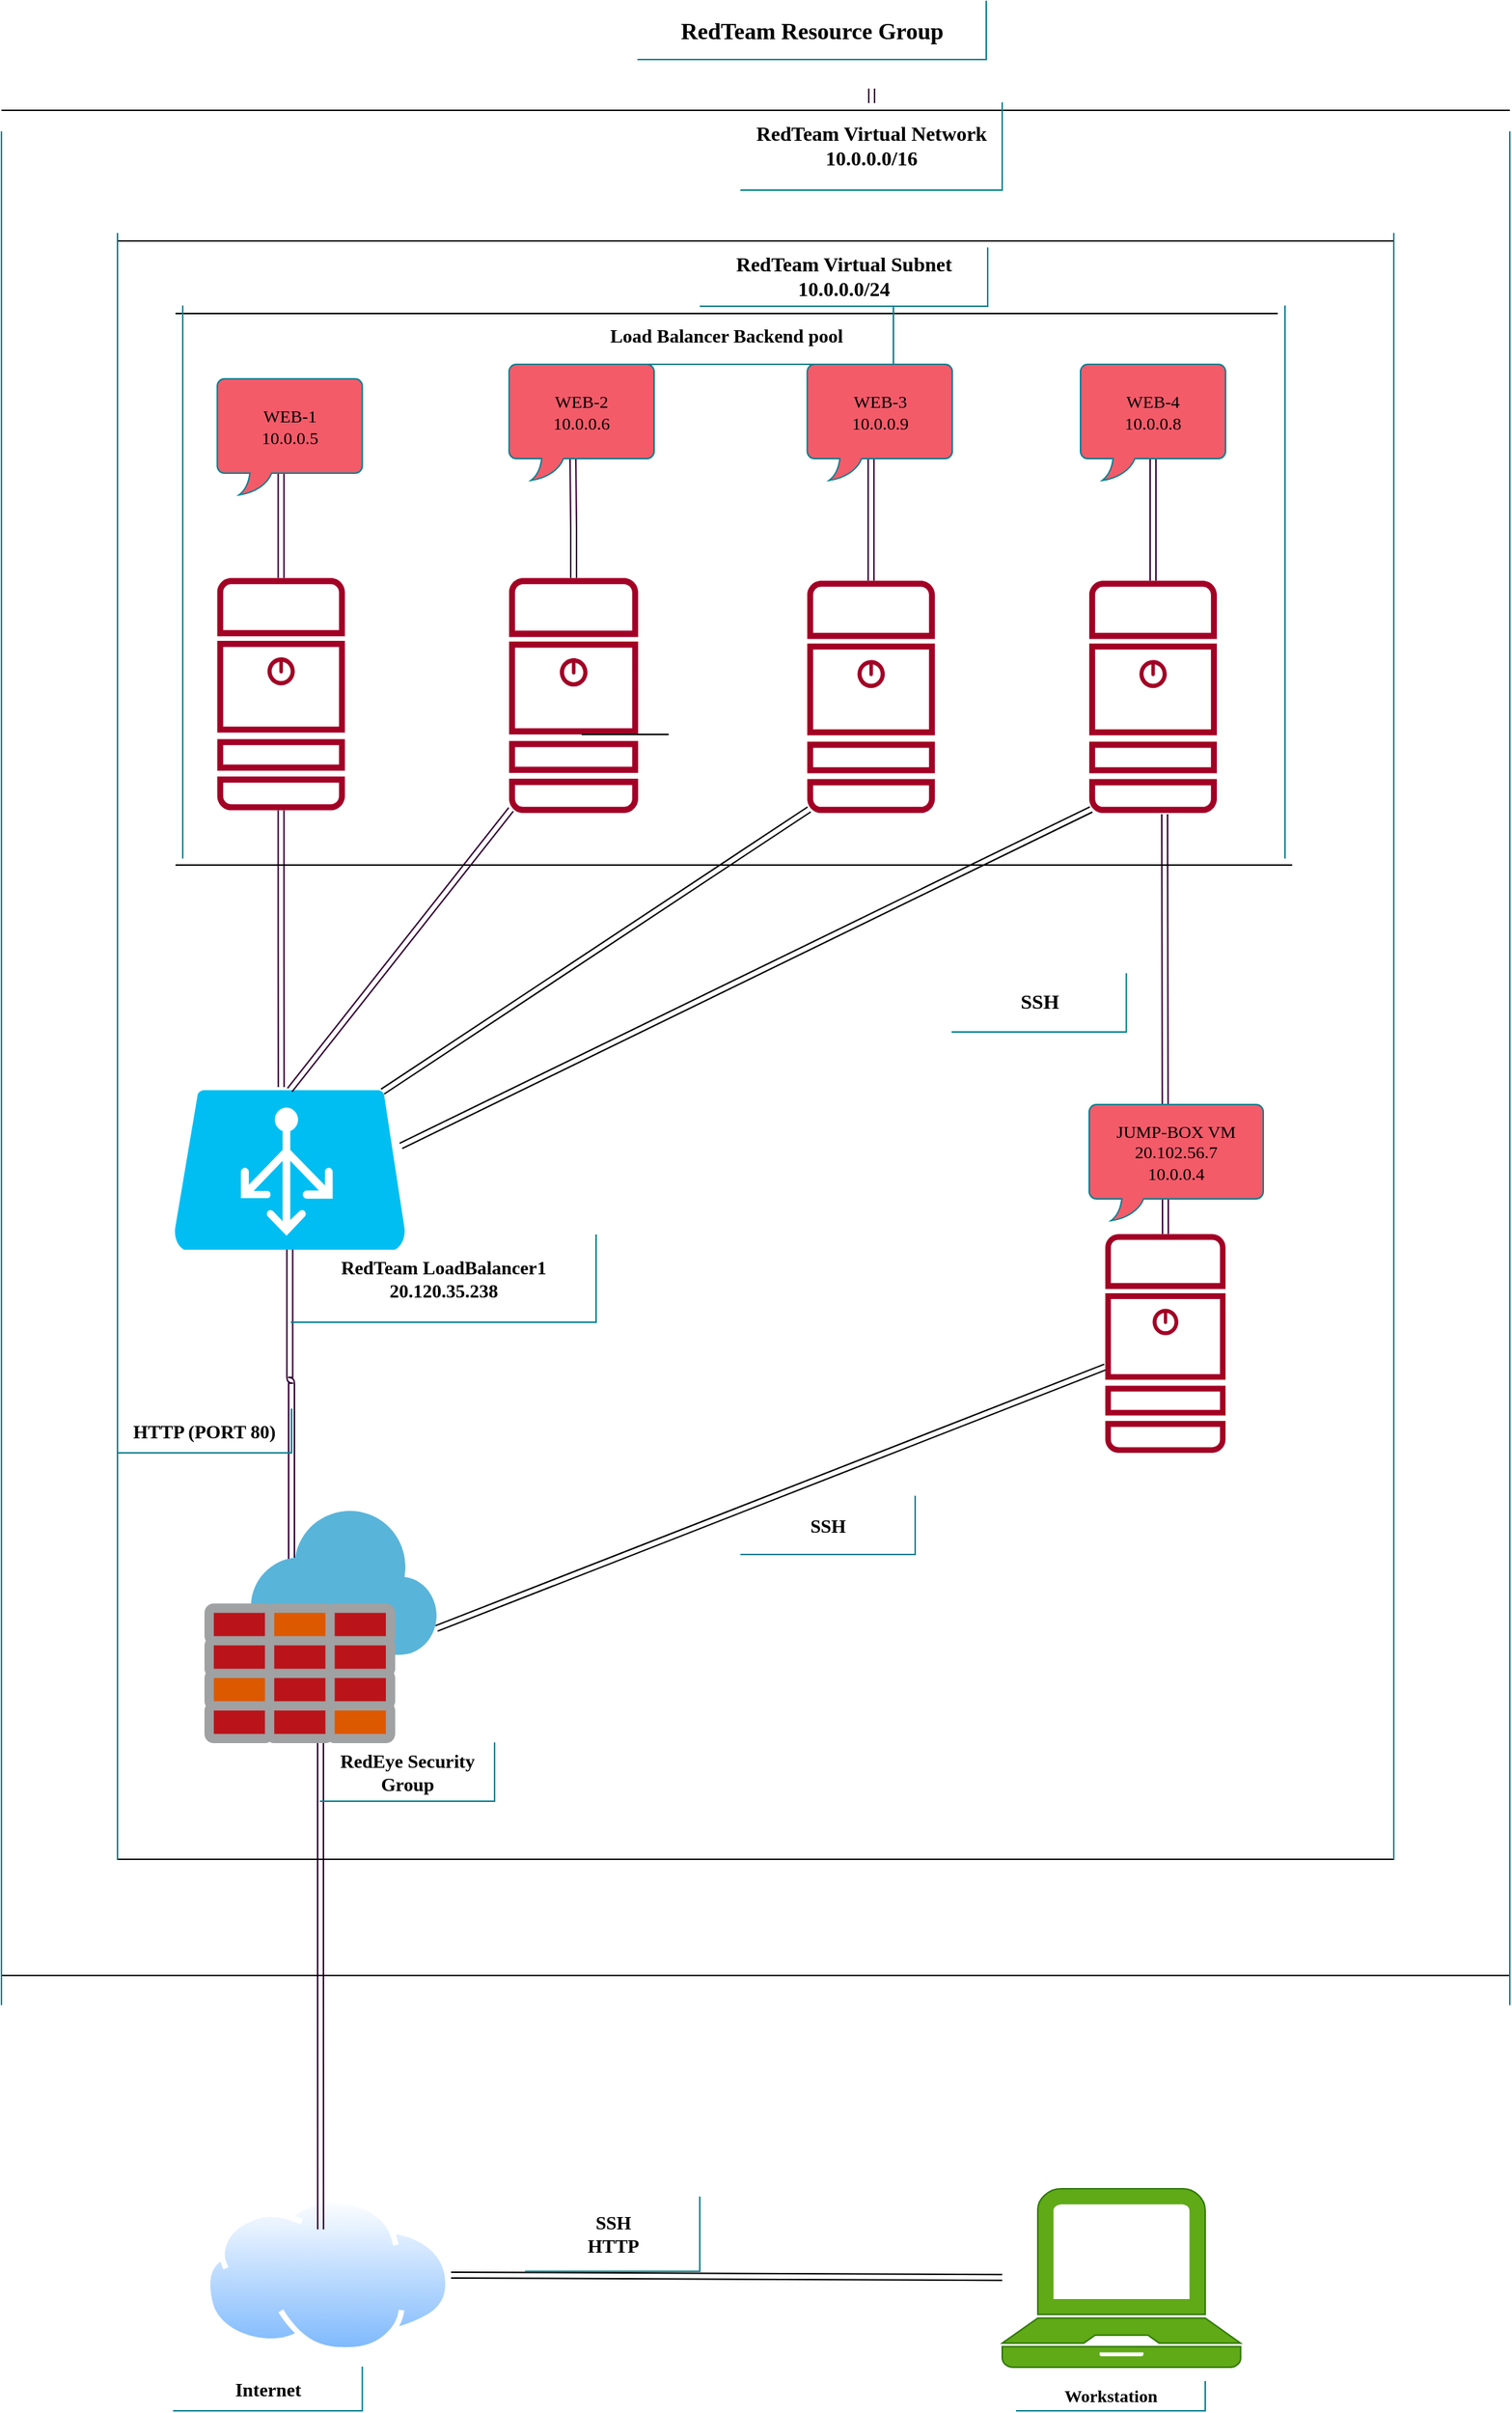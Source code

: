 <mxfile version="15.9.6" type="device"><diagram id="gK_iJ0JlGu8O2h1f1-UU" name="Page-1"><mxGraphModel dx="1731" dy="1112" grid="1" gridSize="10" guides="1" tooltips="1" connect="1" arrows="1" fold="1" page="1" pageScale="1" pageWidth="1100" pageHeight="1700" math="0" shadow="0"><root><mxCell id="0"/><mxCell id="1" parent="0"/><mxCell id="B3bpEXNvN-_b82FpPgVw-29" style="edgeStyle=none;shape=link;rounded=0;orthogonalLoop=1;jettySize=auto;html=1;exitX=1;exitY=0.5;exitDx=0;exitDy=0;" edge="1" parent="1" source="B3bpEXNvN-_b82FpPgVw-14" target="B3bpEXNvN-_b82FpPgVw-15"><mxGeometry relative="1" as="geometry"/></mxCell><mxCell id="B3bpEXNvN-_b82FpPgVw-14" value="" style="aspect=fixed;perimeter=ellipsePerimeter;html=1;align=center;shadow=0;dashed=0;spacingTop=3;image;image=img/lib/active_directory/internet_cloud.svg;" vertex="1" parent="1"><mxGeometry x="220" y="1512.9" width="170" height="107.1" as="geometry"/></mxCell><mxCell id="B3bpEXNvN-_b82FpPgVw-15" value="" style="pointerEvents=1;shadow=0;dashed=0;html=1;strokeColor=#2D7600;fillColor=#60a917;labelPosition=center;verticalLabelPosition=bottom;verticalAlign=top;align=center;outlineConnect=0;shape=mxgraph.veeam.laptop;fontColor=#ffffff;" vertex="1" parent="1"><mxGeometry x="770" y="1507.05" width="164.4" height="122.95" as="geometry"/></mxCell><mxCell id="B3bpEXNvN-_b82FpPgVw-71" style="edgeStyle=orthogonalEdgeStyle;shape=link;curved=0;rounded=1;sketch=0;orthogonalLoop=1;jettySize=auto;html=1;entryX=0.375;entryY=0.25;entryDx=0;entryDy=0;entryPerimeter=0;fontFamily=Comic Sans MS;fontSize=13;fontColor=#000000;strokeColor=#330033;fillColor=#330033;" edge="1" parent="1" source="B3bpEXNvN-_b82FpPgVw-16" target="B3bpEXNvN-_b82FpPgVw-17"><mxGeometry relative="1" as="geometry"/></mxCell><mxCell id="B3bpEXNvN-_b82FpPgVw-16" value="" style="verticalLabelPosition=bottom;html=1;verticalAlign=top;align=center;strokeColor=none;fillColor=#00BEF2;shape=mxgraph.azure.azure_load_balancer;" vertex="1" parent="1"><mxGeometry x="198.8" y="750" width="160" height="110" as="geometry"/></mxCell><mxCell id="B3bpEXNvN-_b82FpPgVw-73" style="edgeStyle=orthogonalEdgeStyle;shape=link;curved=0;rounded=1;sketch=0;orthogonalLoop=1;jettySize=auto;html=1;entryX=0.471;entryY=0.206;entryDx=0;entryDy=0;entryPerimeter=0;fontFamily=Comic Sans MS;fontSize=13;fontColor=#000000;strokeColor=#330033;fillColor=#330033;" edge="1" parent="1" source="B3bpEXNvN-_b82FpPgVw-17" target="B3bpEXNvN-_b82FpPgVw-14"><mxGeometry relative="1" as="geometry"/></mxCell><mxCell id="B3bpEXNvN-_b82FpPgVw-17" value="" style="sketch=0;aspect=fixed;html=1;points=[];align=center;image;fontSize=12;image=img/lib/mscae/Azure_Firewall.svg;" vertex="1" parent="1"><mxGeometry x="220" y="1040" width="160" height="160" as="geometry"/></mxCell><mxCell id="B3bpEXNvN-_b82FpPgVw-37" style="edgeStyle=none;shape=link;rounded=0;orthogonalLoop=1;jettySize=auto;html=1;exitX=0.015;exitY=0.985;exitDx=0;exitDy=0;exitPerimeter=0;entryX=0.9;entryY=0.01;entryDx=0;entryDy=0;entryPerimeter=0;" edge="1" parent="1" source="B3bpEXNvN-_b82FpPgVw-18" target="B3bpEXNvN-_b82FpPgVw-16"><mxGeometry relative="1" as="geometry"/></mxCell><mxCell id="B3bpEXNvN-_b82FpPgVw-55" style="edgeStyle=orthogonalEdgeStyle;shape=link;curved=0;rounded=1;sketch=0;orthogonalLoop=1;jettySize=auto;html=1;exitX=0.5;exitY=0;exitDx=0;exitDy=0;exitPerimeter=0;entryX=0.44;entryY=0.625;entryDx=0;entryDy=0;entryPerimeter=0;fontFamily=Comic Sans MS;fontColor=#000000;strokeColor=#330033;fillColor=#330033;" edge="1" parent="1" source="B3bpEXNvN-_b82FpPgVw-18" target="B3bpEXNvN-_b82FpPgVw-48"><mxGeometry relative="1" as="geometry"/></mxCell><mxCell id="B3bpEXNvN-_b82FpPgVw-18" value="" style="sketch=0;points=[[0.015,0.015,0],[0.985,0.015,0],[0.985,0.985,0],[0.015,0.985,0],[0.25,0,0],[0.5,0,0],[0.75,0,0],[1,0.25,0],[1,0.5,0],[1,0.75,0],[0.75,1,0],[0.5,1,0],[0.25,1,0],[0,0.75,0],[0,0.5,0],[0,0.25,0]];verticalLabelPosition=bottom;html=1;verticalAlign=top;aspect=fixed;align=center;pointerEvents=1;shape=mxgraph.cisco19.server;fillColor=#a20025;strokeColor=#6F0000;fontColor=#ffffff;" vertex="1" parent="1"><mxGeometry x="635.6" y="399.09" width="88" height="160" as="geometry"/></mxCell><mxCell id="B3bpEXNvN-_b82FpPgVw-36" style="edgeStyle=none;shape=link;rounded=0;orthogonalLoop=1;jettySize=auto;html=1;exitX=0.015;exitY=0.985;exitDx=0;exitDy=0;exitPerimeter=0;entryX=0.979;entryY=0.35;entryDx=0;entryDy=0;entryPerimeter=0;" edge="1" parent="1" source="B3bpEXNvN-_b82FpPgVw-19" target="B3bpEXNvN-_b82FpPgVw-16"><mxGeometry relative="1" as="geometry"/></mxCell><mxCell id="B3bpEXNvN-_b82FpPgVw-56" style="edgeStyle=orthogonalEdgeStyle;shape=link;curved=0;rounded=1;sketch=0;orthogonalLoop=1;jettySize=auto;html=1;exitX=0.5;exitY=0;exitDx=0;exitDy=0;exitPerimeter=0;entryX=0.5;entryY=0.75;entryDx=0;entryDy=0;entryPerimeter=0;fontFamily=Comic Sans MS;fontColor=#000000;strokeColor=#330033;fillColor=#330033;" edge="1" parent="1" source="B3bpEXNvN-_b82FpPgVw-19" target="B3bpEXNvN-_b82FpPgVw-49"><mxGeometry relative="1" as="geometry"/></mxCell><mxCell id="B3bpEXNvN-_b82FpPgVw-19" value="" style="sketch=0;points=[[0.015,0.015,0],[0.985,0.015,0],[0.985,0.985,0],[0.015,0.985,0],[0.25,0,0],[0.5,0,0],[0.75,0,0],[1,0.25,0],[1,0.5,0],[1,0.75,0],[0.75,1,0],[0.5,1,0],[0.25,1,0],[0,0.75,0],[0,0.5,0],[0,0.25,0]];verticalLabelPosition=bottom;html=1;verticalAlign=top;aspect=fixed;align=center;pointerEvents=1;shape=mxgraph.cisco19.server;fillColor=#a20025;strokeColor=#6F0000;fontColor=#ffffff;" vertex="1" parent="1"><mxGeometry x="830" y="399.09" width="88" height="160" as="geometry"/></mxCell><mxCell id="B3bpEXNvN-_b82FpPgVw-54" style="edgeStyle=orthogonalEdgeStyle;shape=link;curved=0;rounded=1;sketch=0;orthogonalLoop=1;jettySize=auto;html=1;exitX=0.5;exitY=0;exitDx=0;exitDy=0;exitPerimeter=0;entryX=0.44;entryY=0.75;entryDx=0;entryDy=0;entryPerimeter=0;fontFamily=Comic Sans MS;fontColor=#000000;strokeColor=#330033;fillColor=#330033;" edge="1" parent="1" source="B3bpEXNvN-_b82FpPgVw-20" target="B3bpEXNvN-_b82FpPgVw-47"><mxGeometry relative="1" as="geometry"/></mxCell><mxCell id="B3bpEXNvN-_b82FpPgVw-74" style="edgeStyle=none;shape=link;rounded=1;sketch=0;orthogonalLoop=1;jettySize=auto;html=1;exitX=0.015;exitY=0.985;exitDx=0;exitDy=0;exitPerimeter=0;entryX=0.5;entryY=0;entryDx=0;entryDy=0;entryPerimeter=0;fontFamily=Comic Sans MS;fontSize=13;fontColor=#000000;strokeColor=#330033;fillColor=#330033;" edge="1" parent="1" source="B3bpEXNvN-_b82FpPgVw-20" target="B3bpEXNvN-_b82FpPgVw-16"><mxGeometry relative="1" as="geometry"/></mxCell><mxCell id="B3bpEXNvN-_b82FpPgVw-20" value="" style="sketch=0;points=[[0.015,0.015,0],[0.985,0.015,0],[0.985,0.985,0],[0.015,0.985,0],[0.25,0,0],[0.5,0,0],[0.75,0,0],[1,0.25,0],[1,0.5,0],[1,0.75,0],[0.75,1,0],[0.5,1,0],[0.25,1,0],[0,0.75,0],[0,0.5,0],[0,0.25,0]];verticalLabelPosition=bottom;html=1;verticalAlign=top;aspect=fixed;align=center;pointerEvents=1;shape=mxgraph.cisco19.server;fillColor=#a20025;strokeColor=#6F0000;fontColor=#ffffff;" vertex="1" parent="1"><mxGeometry x="430" y="397.27" width="89" height="161.82" as="geometry"/></mxCell><mxCell id="B3bpEXNvN-_b82FpPgVw-53" style="edgeStyle=orthogonalEdgeStyle;shape=link;curved=0;rounded=1;sketch=0;orthogonalLoop=1;jettySize=auto;html=1;exitX=0.5;exitY=0;exitDx=0;exitDy=0;exitPerimeter=0;entryX=0.44;entryY=0.75;entryDx=0;entryDy=0;entryPerimeter=0;fontFamily=Comic Sans MS;fontColor=#000000;strokeColor=#330033;fillColor=#330033;" edge="1" parent="1" source="B3bpEXNvN-_b82FpPgVw-21" target="B3bpEXNvN-_b82FpPgVw-46"><mxGeometry relative="1" as="geometry"/></mxCell><mxCell id="B3bpEXNvN-_b82FpPgVw-68" style="edgeStyle=orthogonalEdgeStyle;shape=link;curved=0;rounded=1;sketch=0;orthogonalLoop=1;jettySize=auto;html=1;entryX=0.463;entryY=-0.018;entryDx=0;entryDy=0;entryPerimeter=0;fontFamily=Comic Sans MS;fontSize=13;fontColor=#000000;strokeColor=#330033;fillColor=#330033;" edge="1" parent="1" source="B3bpEXNvN-_b82FpPgVw-21" target="B3bpEXNvN-_b82FpPgVw-16"><mxGeometry relative="1" as="geometry"/></mxCell><mxCell id="B3bpEXNvN-_b82FpPgVw-21" value="" style="sketch=0;points=[[0.015,0.015,0],[0.985,0.015,0],[0.985,0.985,0],[0.015,0.985,0],[0.25,0,0],[0.5,0,0],[0.75,0,0],[1,0.25,0],[1,0.5,0],[1,0.75,0],[0.75,1,0],[0.5,1,0],[0.25,1,0],[0,0.75,0],[0,0.5,0],[0,0.25,0]];verticalLabelPosition=bottom;html=1;verticalAlign=top;aspect=fixed;align=center;pointerEvents=1;shape=mxgraph.cisco19.server;fillColor=#a20025;strokeColor=#6F0000;fontColor=#ffffff;" vertex="1" parent="1"><mxGeometry x="228.8" y="397.27" width="88" height="160" as="geometry"/></mxCell><mxCell id="B3bpEXNvN-_b82FpPgVw-38" style="edgeStyle=none;shape=link;rounded=0;orthogonalLoop=1;jettySize=auto;html=1;entryX=1;entryY=0.506;entryDx=0;entryDy=0;entryPerimeter=0;" edge="1" parent="1" source="B3bpEXNvN-_b82FpPgVw-22" target="B3bpEXNvN-_b82FpPgVw-17"><mxGeometry relative="1" as="geometry"/></mxCell><mxCell id="B3bpEXNvN-_b82FpPgVw-93" style="edgeStyle=none;shape=link;rounded=1;sketch=0;orthogonalLoop=1;jettySize=auto;html=1;exitX=0.5;exitY=0;exitDx=0;exitDy=0;exitPerimeter=0;fontFamily=Comic Sans MS;fontSize=14;fontColor=#63FFA7;strokeColor=#330033;fillColor=#330033;entryX=0.591;entryY=1.006;entryDx=0;entryDy=0;entryPerimeter=0;" edge="1" parent="1" source="B3bpEXNvN-_b82FpPgVw-22" target="B3bpEXNvN-_b82FpPgVw-19"><mxGeometry relative="1" as="geometry"><mxPoint x="883" y="630" as="targetPoint"/></mxGeometry></mxCell><mxCell id="B3bpEXNvN-_b82FpPgVw-22" value="" style="sketch=0;points=[[0.015,0.015,0],[0.985,0.015,0],[0.985,0.985,0],[0.015,0.985,0],[0.25,0,0],[0.5,0,0],[0.75,0,0],[1,0.25,0],[1,0.5,0],[1,0.75,0],[0.75,1,0],[0.5,1,0],[0.25,1,0],[0,0.75,0],[0,0.5,0],[0,0.25,0]];verticalLabelPosition=bottom;html=1;verticalAlign=top;aspect=fixed;align=center;pointerEvents=1;shape=mxgraph.cisco19.server;fillColor=#a20025;strokeColor=#6F0000;fontColor=#ffffff;" vertex="1" parent="1"><mxGeometry x="841.1" y="849.27" width="82.9" height="150.73" as="geometry"/></mxCell><mxCell id="B3bpEXNvN-_b82FpPgVw-46" value="WEB-1&lt;br&gt;10.0.0.5" style="whiteSpace=wrap;html=1;shape=mxgraph.basic.roundRectCallout;dx=30;dy=15;size=5;boundedLbl=1;rounded=0;sketch=0;fontFamily=Comic Sans MS;fontColor=#000000;strokeColor=#028090;fillColor=#F45B69;" vertex="1" parent="1"><mxGeometry x="228.8" y="260" width="100" height="80" as="geometry"/></mxCell><mxCell id="B3bpEXNvN-_b82FpPgVw-47" value="WEB-2&lt;br&gt;10.0.0.6" style="whiteSpace=wrap;html=1;shape=mxgraph.basic.roundRectCallout;dx=30;dy=15;size=5;boundedLbl=1;rounded=0;sketch=0;fontFamily=Comic Sans MS;fontColor=#000000;strokeColor=#028090;fillColor=#F45B69;" vertex="1" parent="1"><mxGeometry x="430" y="250" width="100" height="80" as="geometry"/></mxCell><mxCell id="B3bpEXNvN-_b82FpPgVw-48" value="WEB-3&lt;br&gt;10.0.0.9" style="whiteSpace=wrap;html=1;shape=mxgraph.basic.roundRectCallout;dx=30;dy=15;size=5;boundedLbl=1;rounded=0;sketch=0;fontFamily=Comic Sans MS;fontColor=#000000;strokeColor=#028090;fillColor=#F45B69;" vertex="1" parent="1"><mxGeometry x="635.6" y="250" width="100" height="80" as="geometry"/></mxCell><mxCell id="B3bpEXNvN-_b82FpPgVw-49" value="WEB-4&lt;br&gt;10.0.0.8" style="whiteSpace=wrap;html=1;shape=mxgraph.basic.roundRectCallout;dx=30;dy=15;size=5;boundedLbl=1;rounded=0;sketch=0;fontFamily=Comic Sans MS;fontColor=#000000;strokeColor=#028090;fillColor=#F45B69;" vertex="1" parent="1"><mxGeometry x="824" y="250" width="100" height="80" as="geometry"/></mxCell><mxCell id="B3bpEXNvN-_b82FpPgVw-52" value="JUMP-BOX VM&lt;br&gt;20.102.56.7&lt;br&gt;10.0.0.4" style="whiteSpace=wrap;html=1;shape=mxgraph.basic.roundRectCallout;dx=30;dy=15;size=5;boundedLbl=1;rounded=0;sketch=0;fontFamily=Comic Sans MS;fontColor=#000000;strokeColor=#028090;fillColor=#F45B69;" vertex="1" parent="1"><mxGeometry x="830" y="760" width="120" height="80" as="geometry"/></mxCell><mxCell id="B3bpEXNvN-_b82FpPgVw-59" value="Workstation" style="shape=partialRectangle;whiteSpace=wrap;html=1;top=0;left=0;fillColor=none;rounded=0;sketch=0;fontFamily=Comic Sans MS;fontColor=#000000;strokeColor=#028090;fontStyle=1" vertex="1" parent="1"><mxGeometry x="780" y="1640" width="130" height="20" as="geometry"/></mxCell><mxCell id="B3bpEXNvN-_b82FpPgVw-60" value="&lt;b&gt;Internet&lt;/b&gt;" style="shape=partialRectangle;whiteSpace=wrap;html=1;top=0;left=0;fillColor=none;rounded=0;sketch=0;fontFamily=Comic Sans MS;fontSize=13;fontColor=#000000;strokeColor=#028090;" vertex="1" parent="1"><mxGeometry x="198.8" y="1630" width="130" height="30" as="geometry"/></mxCell><mxCell id="B3bpEXNvN-_b82FpPgVw-61" value="SSH&lt;br&gt;HTTP" style="shape=partialRectangle;whiteSpace=wrap;html=1;top=0;left=0;fillColor=none;rounded=0;sketch=0;fontFamily=Comic Sans MS;fontSize=13;fontColor=#000000;strokeColor=#028090;fontStyle=1" vertex="1" parent="1"><mxGeometry x="441.5" y="1512.9" width="120" height="51" as="geometry"/></mxCell><mxCell id="B3bpEXNvN-_b82FpPgVw-63" value="&lt;b&gt;RedEye Security Group&lt;/b&gt;" style="shape=partialRectangle;whiteSpace=wrap;html=1;top=0;left=0;fillColor=none;rounded=0;sketch=0;fontFamily=Comic Sans MS;fontSize=13;fontColor=#000000;strokeColor=#028090;" vertex="1" parent="1"><mxGeometry x="300" y="1200" width="120" height="40" as="geometry"/></mxCell><mxCell id="B3bpEXNvN-_b82FpPgVw-65" value="&lt;b&gt;SSH&lt;/b&gt;" style="shape=partialRectangle;whiteSpace=wrap;html=1;top=0;left=0;fillColor=none;rounded=0;sketch=0;fontFamily=Comic Sans MS;fontSize=13;fontColor=#000000;strokeColor=#028090;" vertex="1" parent="1"><mxGeometry x="590" y="1030" width="120" height="40" as="geometry"/></mxCell><mxCell id="B3bpEXNvN-_b82FpPgVw-67" value="&lt;b&gt;RedTeam LoadBalancer1&lt;br&gt;20.120.35.238&lt;br&gt;&lt;/b&gt;" style="shape=partialRectangle;whiteSpace=wrap;html=1;top=0;left=0;fillColor=none;rounded=0;sketch=0;fontFamily=Comic Sans MS;fontSize=13;fontColor=#000000;strokeColor=#028090;" vertex="1" parent="1"><mxGeometry x="280" y="850" width="210" height="60" as="geometry"/></mxCell><mxCell id="B3bpEXNvN-_b82FpPgVw-75" value="HTTP (PORT 80)" style="shape=partialRectangle;whiteSpace=wrap;html=1;top=0;left=0;fillColor=none;rounded=0;sketch=0;fontFamily=Comic Sans MS;fontSize=13;fontColor=#000000;strokeColor=#028090;fontStyle=1" vertex="1" parent="1"><mxGeometry x="160" y="970" width="120" height="30" as="geometry"/></mxCell><mxCell id="B3bpEXNvN-_b82FpPgVw-79" value="" style="line;strokeWidth=1;rotatable=0;dashed=0;labelPosition=right;align=left;verticalAlign=middle;spacingTop=0;spacingLeft=6;points=[];portConstraint=eastwest;rounded=0;sketch=0;fontFamily=Comic Sans MS;fontSize=13;fontColor=#000000;fillColor=#F45B69;" vertex="1" parent="1"><mxGeometry x="480" y="500" width="60" height="10" as="geometry"/></mxCell><mxCell id="B3bpEXNvN-_b82FpPgVw-87" value="" style="line;strokeWidth=1;rotatable=0;dashed=0;labelPosition=right;align=left;verticalAlign=middle;spacingTop=0;spacingLeft=6;points=[];portConstraint=eastwest;rounded=0;sketch=0;fontFamily=Comic Sans MS;fontSize=13;fontColor=#000000;fillColor=#F45B69;fontStyle=1" vertex="1" parent="1"><mxGeometry x="200" y="590" width="770" height="10" as="geometry"/></mxCell><mxCell id="B3bpEXNvN-_b82FpPgVw-88" value="" style="line;strokeWidth=1;rotatable=0;dashed=0;labelPosition=right;align=left;verticalAlign=middle;spacingTop=0;spacingLeft=6;points=[];portConstraint=eastwest;rounded=0;sketch=0;fontFamily=Comic Sans MS;fontSize=13;fontColor=#000000;fillColor=#F45B69;" vertex="1" parent="1"><mxGeometry x="200" y="210" width="760" height="10" as="geometry"/></mxCell><mxCell id="B3bpEXNvN-_b82FpPgVw-89" value="Load Balancer Backend pool" style="shape=partialRectangle;whiteSpace=wrap;html=1;top=0;left=0;fillColor=none;rounded=0;sketch=0;fontFamily=Comic Sans MS;fontSize=13;fontColor=#000000;strokeColor=#028090;fontStyle=1" vertex="1" parent="1"><mxGeometry x="465" y="210" width="230" height="40" as="geometry"/></mxCell><mxCell id="B3bpEXNvN-_b82FpPgVw-91" value="" style="shape=partialRectangle;whiteSpace=wrap;html=1;top=0;bottom=0;fillColor=none;rounded=0;sketch=0;fontFamily=Comic Sans MS;fontSize=14;fontColor=#63FFA7;strokeColor=#028090;" vertex="1" parent="1"><mxGeometry x="205" y="210" width="760" height="380" as="geometry"/></mxCell><mxCell id="B3bpEXNvN-_b82FpPgVw-95" value="SSH" style="shape=partialRectangle;whiteSpace=wrap;html=1;top=0;left=0;fillColor=none;rounded=0;sketch=0;fontFamily=Comic Sans MS;fontSize=14;fontColor=#000000;strokeColor=#028090;fontStyle=1" vertex="1" parent="1"><mxGeometry x="735.6" y="670" width="120" height="40" as="geometry"/></mxCell><mxCell id="B3bpEXNvN-_b82FpPgVw-107" value="" style="line;strokeWidth=1;rotatable=0;dashed=0;labelPosition=right;align=left;verticalAlign=middle;spacingTop=0;spacingLeft=6;points=[];portConstraint=eastwest;rounded=0;sketch=0;fontFamily=Comic Sans MS;fontSize=14;fontColor=#000000;fillColor=#F45B69;" vertex="1" parent="1"><mxGeometry x="160" y="160" width="880" height="10" as="geometry"/></mxCell><mxCell id="B3bpEXNvN-_b82FpPgVw-108" value="" style="line;strokeWidth=1;rotatable=0;dashed=0;labelPosition=right;align=left;verticalAlign=middle;spacingTop=0;spacingLeft=6;points=[];portConstraint=eastwest;rounded=0;sketch=0;fontFamily=Comic Sans MS;fontSize=14;fontColor=#000000;fillColor=#F45B69;" vertex="1" parent="1"><mxGeometry x="160" y="1260" width="880" height="40" as="geometry"/></mxCell><mxCell id="B3bpEXNvN-_b82FpPgVw-109" value="" style="shape=partialRectangle;whiteSpace=wrap;html=1;top=0;bottom=0;fillColor=none;rounded=0;sketch=0;fontFamily=Comic Sans MS;fontSize=14;fontColor=#000000;strokeColor=#028090;" vertex="1" parent="1"><mxGeometry x="160" y="160" width="880" height="1120" as="geometry"/></mxCell><mxCell id="B3bpEXNvN-_b82FpPgVw-111" value="" style="line;strokeWidth=1;rotatable=0;dashed=0;labelPosition=right;align=left;verticalAlign=middle;spacingTop=0;spacingLeft=6;points=[];portConstraint=eastwest;rounded=0;sketch=0;fontFamily=Comic Sans MS;fontSize=14;fontColor=#000000;fillColor=#F45B69;" vertex="1" parent="1"><mxGeometry x="80" y="1330" width="1040" height="60" as="geometry"/></mxCell><mxCell id="B3bpEXNvN-_b82FpPgVw-112" value="" style="line;strokeWidth=1;rotatable=0;dashed=0;labelPosition=right;align=left;verticalAlign=middle;spacingTop=0;spacingLeft=6;points=[];portConstraint=eastwest;rounded=0;sketch=0;fontFamily=Comic Sans MS;fontSize=14;fontColor=#000000;fillColor=#F45B69;" vertex="1" parent="1"><mxGeometry x="80" y="70" width="1040" height="10" as="geometry"/></mxCell><mxCell id="B3bpEXNvN-_b82FpPgVw-116" style="edgeStyle=none;shape=link;rounded=1;sketch=0;orthogonalLoop=1;jettySize=auto;html=1;fontFamily=Comic Sans MS;fontSize=14;fontColor=#000000;strokeColor=#330033;fillColor=#330033;" edge="1" parent="1" source="B3bpEXNvN-_b82FpPgVw-113"><mxGeometry relative="1" as="geometry"><mxPoint x="680" y="60" as="targetPoint"/></mxGeometry></mxCell><mxCell id="B3bpEXNvN-_b82FpPgVw-113" value="RedTeam Virtual Network 10.0.0.0/16" style="shape=partialRectangle;whiteSpace=wrap;html=1;top=0;left=0;fillColor=none;rounded=0;sketch=0;fontFamily=Comic Sans MS;fontSize=14;fontColor=#000000;strokeColor=#028090;fontStyle=1" vertex="1" parent="1"><mxGeometry x="590" y="70" width="180" height="60" as="geometry"/></mxCell><mxCell id="B3bpEXNvN-_b82FpPgVw-114" value="RedTeam Virtual Subnet 10.0.0.0/24" style="shape=partialRectangle;whiteSpace=wrap;html=1;top=0;left=0;fillColor=none;rounded=0;sketch=0;fontFamily=Comic Sans MS;fontSize=14;fontColor=#000000;strokeColor=#028090;fontStyle=1" vertex="1" parent="1"><mxGeometry x="562" y="170" width="198" height="40" as="geometry"/></mxCell><mxCell id="B3bpEXNvN-_b82FpPgVw-115" style="edgeStyle=none;shape=link;rounded=1;sketch=0;orthogonalLoop=1;jettySize=auto;html=1;exitX=1;exitY=0.5;exitDx=0;exitDy=0;fontFamily=Comic Sans MS;fontSize=14;fontColor=#000000;strokeColor=#330033;fillColor=#330033;" edge="1" parent="1" source="B3bpEXNvN-_b82FpPgVw-113" target="B3bpEXNvN-_b82FpPgVw-113"><mxGeometry relative="1" as="geometry"/></mxCell><mxCell id="B3bpEXNvN-_b82FpPgVw-117" value="" style="shape=partialRectangle;whiteSpace=wrap;html=1;top=0;bottom=0;fillColor=none;rounded=0;sketch=0;fontFamily=Comic Sans MS;fontSize=14;fontColor=#000000;strokeColor=#028090;fontStyle=1" vertex="1" parent="1"><mxGeometry x="80" y="90" width="1040" height="1290" as="geometry"/></mxCell><mxCell id="B3bpEXNvN-_b82FpPgVw-118" value="RedTeam Resource Group" style="shape=partialRectangle;whiteSpace=wrap;html=1;top=0;left=0;fillColor=none;rounded=0;sketch=0;fontFamily=Comic Sans MS;fontSize=16;fontColor=#000000;strokeColor=#028090;fontStyle=1" vertex="1" parent="1"><mxGeometry x="519" width="240" height="40" as="geometry"/></mxCell></root></mxGraphModel></diagram></mxfile>